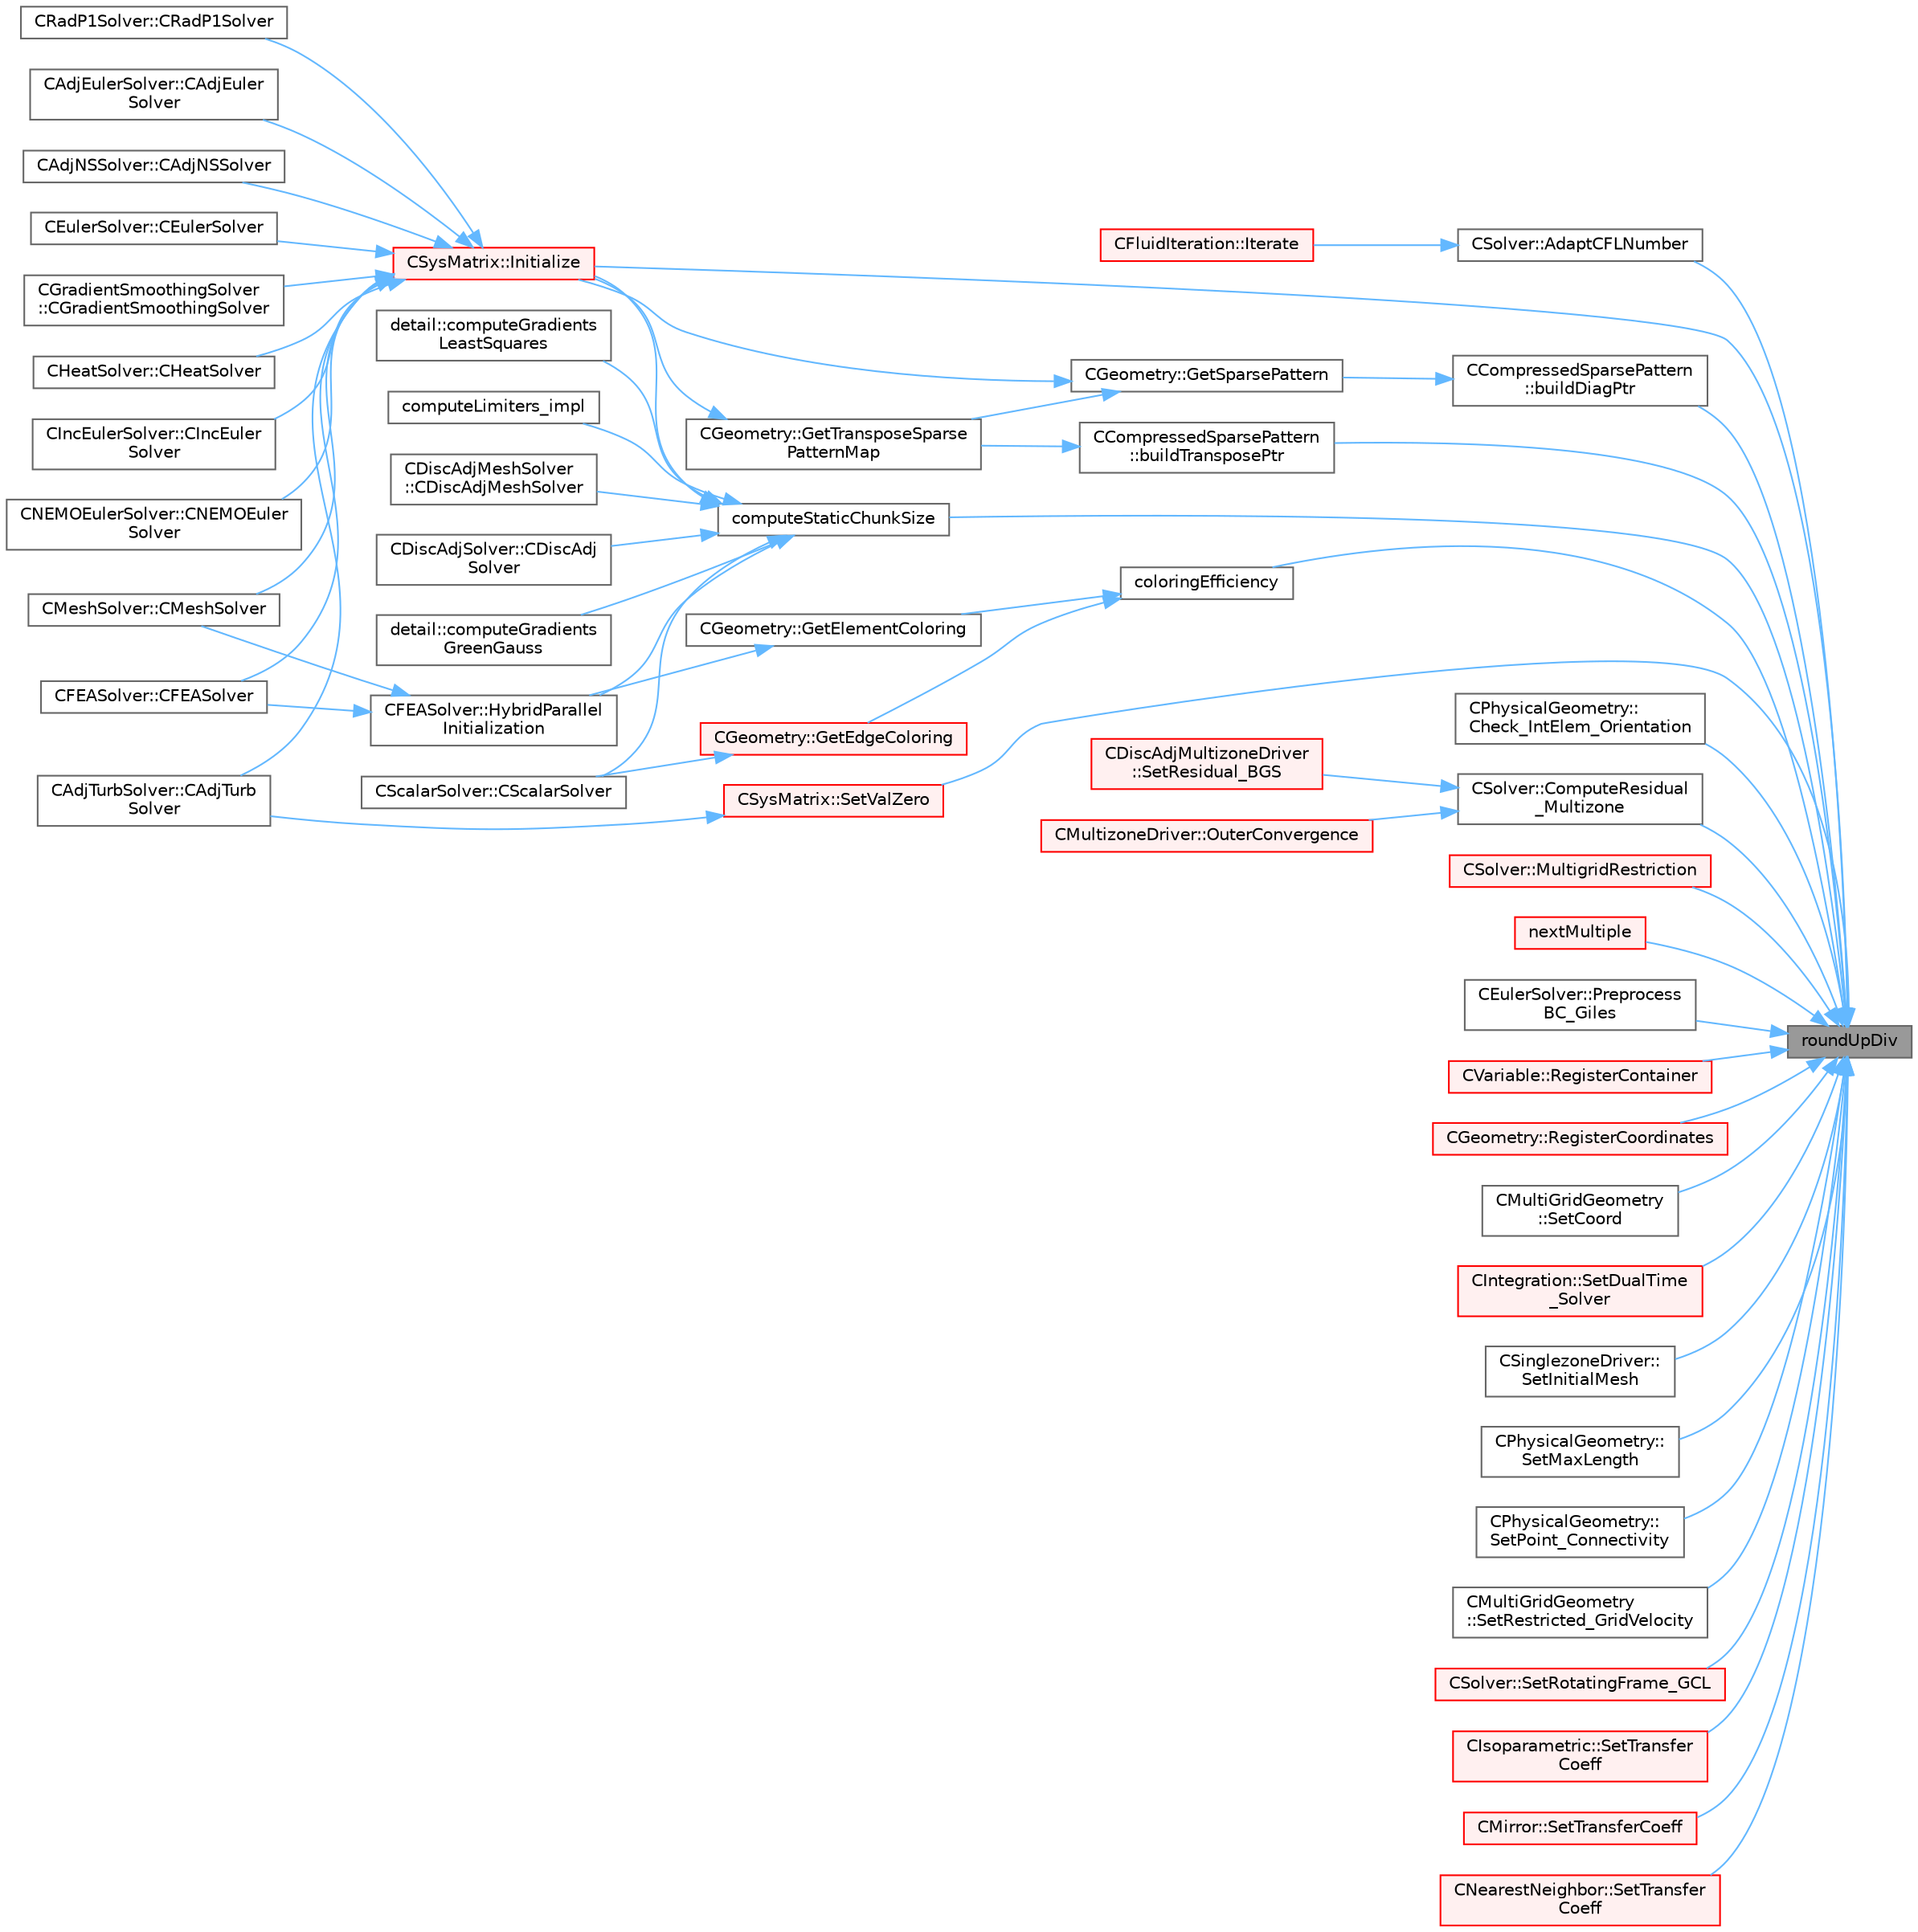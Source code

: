 digraph "roundUpDiv"
{
 // LATEX_PDF_SIZE
  bgcolor="transparent";
  edge [fontname=Helvetica,fontsize=10,labelfontname=Helvetica,labelfontsize=10];
  node [fontname=Helvetica,fontsize=10,shape=box,height=0.2,width=0.4];
  rankdir="RL";
  Node1 [id="Node000001",label="roundUpDiv",height=0.2,width=0.4,color="gray40", fillcolor="grey60", style="filled", fontcolor="black",tooltip="Integer division rounding up."];
  Node1 -> Node2 [id="edge1_Node000001_Node000002",dir="back",color="steelblue1",style="solid",tooltip=" "];
  Node2 [id="Node000002",label="CSolver::AdaptCFLNumber",height=0.2,width=0.4,color="grey40", fillcolor="white", style="filled",URL="$classCSolver.html#a7db35f21bf505e35cce4bcdf38af3b2a",tooltip="Adapt the CFL number based on the local under-relaxation parameters computed for each nonlinear itera..."];
  Node2 -> Node3 [id="edge2_Node000002_Node000003",dir="back",color="steelblue1",style="solid",tooltip=" "];
  Node3 [id="Node000003",label="CFluidIteration::Iterate",height=0.2,width=0.4,color="red", fillcolor="#FFF0F0", style="filled",URL="$classCFluidIteration.html#a9ce0d8765aff42207afcd2c9ab6f71d8",tooltip="Perform a single iteration of the fluid system."];
  Node1 -> Node5 [id="edge3_Node000001_Node000005",dir="back",color="steelblue1",style="solid",tooltip=" "];
  Node5 [id="Node000005",label="CCompressedSparsePattern\l::buildDiagPtr",height=0.2,width=0.4,color="grey40", fillcolor="white", style="filled",URL="$classCCompressedSparsePattern.html#ae5cfc35029134b4312a9c50380e41b75",tooltip="Build a list of pointers to the diagonal entries of the pattern."];
  Node5 -> Node6 [id="edge4_Node000005_Node000006",dir="back",color="steelblue1",style="solid",tooltip=" "];
  Node6 [id="Node000006",label="CGeometry::GetSparsePattern",height=0.2,width=0.4,color="grey40", fillcolor="white", style="filled",URL="$classCGeometry.html#ae9384368c5032d69b68a389fef8ded4b",tooltip="Get the sparse pattern of \"type\" with given level of fill."];
  Node6 -> Node7 [id="edge5_Node000006_Node000007",dir="back",color="steelblue1",style="solid",tooltip=" "];
  Node7 [id="Node000007",label="CGeometry::GetTransposeSparse\lPatternMap",height=0.2,width=0.4,color="grey40", fillcolor="white", style="filled",URL="$classCGeometry.html#a93838f0e718dd1c69b1a39e30083ad88",tooltip="Get the transpose of the (main, i.e 0 fill) sparse pattern (e.g. CSR becomes CSC)."];
  Node7 -> Node8 [id="edge6_Node000007_Node000008",dir="back",color="steelblue1",style="solid",tooltip=" "];
  Node8 [id="Node000008",label="CSysMatrix::Initialize",height=0.2,width=0.4,color="red", fillcolor="#FFF0F0", style="filled",URL="$classCSysMatrix.html#ae17220ac30c2abcc7fdd3c5dc8f04571",tooltip="Initializes the sparse matrix."];
  Node8 -> Node9 [id="edge7_Node000008_Node000009",dir="back",color="steelblue1",style="solid",tooltip=" "];
  Node9 [id="Node000009",label="CAdjEulerSolver::CAdjEuler\lSolver",height=0.2,width=0.4,color="grey40", fillcolor="white", style="filled",URL="$classCAdjEulerSolver.html#a0a739888df9436d4707665d152a7af1a",tooltip=" "];
  Node8 -> Node10 [id="edge8_Node000008_Node000010",dir="back",color="steelblue1",style="solid",tooltip=" "];
  Node10 [id="Node000010",label="CAdjNSSolver::CAdjNSSolver",height=0.2,width=0.4,color="grey40", fillcolor="white", style="filled",URL="$classCAdjNSSolver.html#a323f1dc7c0b9fe00d1911eeeea365d46",tooltip=" "];
  Node8 -> Node11 [id="edge9_Node000008_Node000011",dir="back",color="steelblue1",style="solid",tooltip=" "];
  Node11 [id="Node000011",label="CAdjTurbSolver::CAdjTurb\lSolver",height=0.2,width=0.4,color="grey40", fillcolor="white", style="filled",URL="$classCAdjTurbSolver.html#a621bdae0b081f25a67425cc037cd90a2",tooltip=" "];
  Node8 -> Node12 [id="edge10_Node000008_Node000012",dir="back",color="steelblue1",style="solid",tooltip=" "];
  Node12 [id="Node000012",label="CEulerSolver::CEulerSolver",height=0.2,width=0.4,color="grey40", fillcolor="white", style="filled",URL="$classCEulerSolver.html#acb987947b2e76a9900605cb5fee72460",tooltip="Main constructor of this class."];
  Node8 -> Node13 [id="edge11_Node000008_Node000013",dir="back",color="steelblue1",style="solid",tooltip=" "];
  Node13 [id="Node000013",label="CFEASolver::CFEASolver",height=0.2,width=0.4,color="grey40", fillcolor="white", style="filled",URL="$classCFEASolver.html#a1d4c7d17d9c7143d3079fc78fae1599d",tooltip=" "];
  Node8 -> Node14 [id="edge12_Node000008_Node000014",dir="back",color="steelblue1",style="solid",tooltip=" "];
  Node14 [id="Node000014",label="CGradientSmoothingSolver\l::CGradientSmoothingSolver",height=0.2,width=0.4,color="grey40", fillcolor="white", style="filled",URL="$classCGradientSmoothingSolver.html#a388e06af9042060ac43193566bb03cc8",tooltip="Constructor of the class."];
  Node8 -> Node15 [id="edge13_Node000008_Node000015",dir="back",color="steelblue1",style="solid",tooltip=" "];
  Node15 [id="Node000015",label="CHeatSolver::CHeatSolver",height=0.2,width=0.4,color="grey40", fillcolor="white", style="filled",URL="$classCHeatSolver.html#a89c9ece2b98a950e53f4ee9482968186",tooltip="Constructor of the class."];
  Node8 -> Node16 [id="edge14_Node000008_Node000016",dir="back",color="steelblue1",style="solid",tooltip=" "];
  Node16 [id="Node000016",label="CIncEulerSolver::CIncEuler\lSolver",height=0.2,width=0.4,color="grey40", fillcolor="white", style="filled",URL="$classCIncEulerSolver.html#a2a0c72c1d1d79e45c69da03e01f6281a",tooltip="Constructor of the class."];
  Node8 -> Node17 [id="edge15_Node000008_Node000017",dir="back",color="steelblue1",style="solid",tooltip=" "];
  Node17 [id="Node000017",label="CMeshSolver::CMeshSolver",height=0.2,width=0.4,color="grey40", fillcolor="white", style="filled",URL="$classCMeshSolver.html#a728930536c48c01f17b91808115fdb91",tooltip="Constructor of the class."];
  Node8 -> Node18 [id="edge16_Node000008_Node000018",dir="back",color="steelblue1",style="solid",tooltip=" "];
  Node18 [id="Node000018",label="CNEMOEulerSolver::CNEMOEuler\lSolver",height=0.2,width=0.4,color="grey40", fillcolor="white", style="filled",URL="$classCNEMOEulerSolver.html#a192d56e184ee19ad0b0dd3282b74f1e6",tooltip="Contructor of the class."];
  Node8 -> Node19 [id="edge17_Node000008_Node000019",dir="back",color="steelblue1",style="solid",tooltip=" "];
  Node19 [id="Node000019",label="CRadP1Solver::CRadP1Solver",height=0.2,width=0.4,color="grey40", fillcolor="white", style="filled",URL="$classCRadP1Solver.html#ae423cf9af88b527eb54ebce86227d96a",tooltip=" "];
  Node6 -> Node8 [id="edge18_Node000006_Node000008",dir="back",color="steelblue1",style="solid",tooltip=" "];
  Node1 -> Node27 [id="edge19_Node000001_Node000027",dir="back",color="steelblue1",style="solid",tooltip=" "];
  Node27 [id="Node000027",label="CCompressedSparsePattern\l::buildTransposePtr",height=0.2,width=0.4,color="grey40", fillcolor="white", style="filled",URL="$classCCompressedSparsePattern.html#aeda12f12ffb4d5161ec075c63c0f9042",tooltip="Build a list of pointers to the transpose entries of the pattern, requires symmetry."];
  Node27 -> Node7 [id="edge20_Node000027_Node000007",dir="back",color="steelblue1",style="solid",tooltip=" "];
  Node1 -> Node28 [id="edge21_Node000001_Node000028",dir="back",color="steelblue1",style="solid",tooltip=" "];
  Node28 [id="Node000028",label="CPhysicalGeometry::\lCheck_IntElem_Orientation",height=0.2,width=0.4,color="grey40", fillcolor="white", style="filled",URL="$classCPhysicalGeometry.html#a8d4cd9d60573e8a9486d07c7b12c90a3",tooltip="Check the volume element orientation."];
  Node1 -> Node29 [id="edge22_Node000001_Node000029",dir="back",color="steelblue1",style="solid",tooltip=" "];
  Node29 [id="Node000029",label="coloringEfficiency",height=0.2,width=0.4,color="grey40", fillcolor="white", style="filled",URL="$group__Graph.html#gaea8c9d7c72288411a5bc2c8dc14c7086",tooltip="Computes the efficiency of a grid coloring for given number of threads and chunk size."];
  Node29 -> Node30 [id="edge23_Node000029_Node000030",dir="back",color="steelblue1",style="solid",tooltip=" "];
  Node30 [id="Node000030",label="CGeometry::GetEdgeColoring",height=0.2,width=0.4,color="red", fillcolor="#FFF0F0", style="filled",URL="$classCGeometry.html#a1918f1d5fd5404f35ab64407242b5d24",tooltip="Get the edge coloring."];
  Node30 -> Node31 [id="edge24_Node000030_Node000031",dir="back",color="steelblue1",style="solid",tooltip=" "];
  Node31 [id="Node000031",label="CScalarSolver::CScalarSolver",height=0.2,width=0.4,color="grey40", fillcolor="white", style="filled",URL="$classCScalarSolver.html#a1afc69d5b797a6ca3951cc43e5594313",tooltip="Constructor of the class."];
  Node29 -> Node33 [id="edge25_Node000029_Node000033",dir="back",color="steelblue1",style="solid",tooltip=" "];
  Node33 [id="Node000033",label="CGeometry::GetElementColoring",height=0.2,width=0.4,color="grey40", fillcolor="white", style="filled",URL="$classCGeometry.html#a0958106e0ba545db5ff7fdcf7a8583ba",tooltip="Get the element coloring."];
  Node33 -> Node34 [id="edge26_Node000033_Node000034",dir="back",color="steelblue1",style="solid",tooltip=" "];
  Node34 [id="Node000034",label="CFEASolver::HybridParallel\lInitialization",height=0.2,width=0.4,color="grey40", fillcolor="white", style="filled",URL="$classCFEASolver.html#abcef9eb21dd43cbf8598bdfea0f9fef8",tooltip="Actions required to initialize the supporting variables for hybrid parallel execution."];
  Node34 -> Node13 [id="edge27_Node000034_Node000013",dir="back",color="steelblue1",style="solid",tooltip=" "];
  Node34 -> Node17 [id="edge28_Node000034_Node000017",dir="back",color="steelblue1",style="solid",tooltip=" "];
  Node1 -> Node35 [id="edge29_Node000001_Node000035",dir="back",color="steelblue1",style="solid",tooltip=" "];
  Node35 [id="Node000035",label="CSolver::ComputeResidual\l_Multizone",height=0.2,width=0.4,color="grey40", fillcolor="white", style="filled",URL="$classCSolver.html#a58839dc01d8caf2d729382d282481083",tooltip="Set the value of the max residual and RMS residual."];
  Node35 -> Node36 [id="edge30_Node000035_Node000036",dir="back",color="steelblue1",style="solid",tooltip=" "];
  Node36 [id="Node000036",label="CMultizoneDriver::OuterConvergence",height=0.2,width=0.4,color="red", fillcolor="#FFF0F0", style="filled",URL="$classCMultizoneDriver.html#ae72bb40195e4066bc4be4adfb0df29e9",tooltip="Check the convergence at the outer level."];
  Node35 -> Node41 [id="edge31_Node000035_Node000041",dir="back",color="steelblue1",style="solid",tooltip=" "];
  Node41 [id="Node000041",label="CDiscAdjMultizoneDriver\l::SetResidual_BGS",height=0.2,width=0.4,color="red", fillcolor="#FFF0F0", style="filled",URL="$classCDiscAdjMultizoneDriver.html#a0376ab7c0cb40fa091ff34d3b99e597c",tooltip="Compute BGS residuals."];
  Node1 -> Node44 [id="edge32_Node000001_Node000044",dir="back",color="steelblue1",style="solid",tooltip=" "];
  Node44 [id="Node000044",label="computeStaticChunkSize",height=0.2,width=0.4,color="grey40", fillcolor="white", style="filled",URL="$omp__structure_8hpp.html#a6a308c63005823370a2ffd6a82f3868f",tooltip="Compute a chunk size based on totalWork and number of threads such that all threads get the same numb..."];
  Node44 -> Node45 [id="edge33_Node000044_Node000045",dir="back",color="steelblue1",style="solid",tooltip=" "];
  Node45 [id="Node000045",label="CDiscAdjMeshSolver\l::CDiscAdjMeshSolver",height=0.2,width=0.4,color="grey40", fillcolor="white", style="filled",URL="$classCDiscAdjMeshSolver.html#a346e76045c3b527d32288d0d9a7a2bab",tooltip=" "];
  Node44 -> Node46 [id="edge34_Node000044_Node000046",dir="back",color="steelblue1",style="solid",tooltip=" "];
  Node46 [id="Node000046",label="CDiscAdjSolver::CDiscAdj\lSolver",height=0.2,width=0.4,color="grey40", fillcolor="white", style="filled",URL="$classCDiscAdjSolver.html#aa229f12a021f2b1a7b4467fe000dc0b9",tooltip=" "];
  Node44 -> Node47 [id="edge35_Node000044_Node000047",dir="back",color="steelblue1",style="solid",tooltip=" "];
  Node47 [id="Node000047",label="detail::computeGradients\lGreenGauss",height=0.2,width=0.4,color="grey40", fillcolor="white", style="filled",URL="$group__FvmAlgos.html#ga031dfb21c1777c986ae93d716ec4568b",tooltip="Compute the gradient of a field using the Green-Gauss theorem."];
  Node44 -> Node48 [id="edge36_Node000044_Node000048",dir="back",color="steelblue1",style="solid",tooltip=" "];
  Node48 [id="Node000048",label="detail::computeGradients\lLeastSquares",height=0.2,width=0.4,color="grey40", fillcolor="white", style="filled",URL="$group__FvmAlgos.html#ga186a32bf8b211a50432fe55a6a608c21",tooltip="Compute the gradient of a field using inverse-distance-weighted or unweighted Least-Squares approxima..."];
  Node44 -> Node49 [id="edge37_Node000044_Node000049",dir="back",color="steelblue1",style="solid",tooltip=" "];
  Node49 [id="Node000049",label="computeLimiters_impl",height=0.2,width=0.4,color="grey40", fillcolor="white", style="filled",URL="$group__FvmAlgos.html#ga4639562695f9dc19f098e6d00fcacde1",tooltip="Generic limiter computation for methods based on one limiter value per point (as opposed to one per e..."];
  Node44 -> Node31 [id="edge38_Node000044_Node000031",dir="back",color="steelblue1",style="solid",tooltip=" "];
  Node44 -> Node34 [id="edge39_Node000044_Node000034",dir="back",color="steelblue1",style="solid",tooltip=" "];
  Node44 -> Node8 [id="edge40_Node000044_Node000008",dir="back",color="steelblue1",style="solid",tooltip=" "];
  Node1 -> Node8 [id="edge41_Node000001_Node000008",dir="back",color="steelblue1",style="solid",tooltip=" "];
  Node1 -> Node50 [id="edge42_Node000001_Node000050",dir="back",color="steelblue1",style="solid",tooltip=" "];
  Node50 [id="Node000050",label="CSolver::MultigridRestriction",height=0.2,width=0.4,color="red", fillcolor="#FFF0F0", style="filled",URL="$classCSolver.html#ac9a98c784f8475134d597a8ccdcebe46",tooltip="Interpolate variables to a coarser grid level."];
  Node1 -> Node61 [id="edge43_Node000001_Node000061",dir="back",color="steelblue1",style="solid",tooltip=" "];
  Node61 [id="Node000061",label="nextMultiple",height=0.2,width=0.4,color="red", fillcolor="#FFF0F0", style="filled",URL="$omp__structure_8hpp.html#adb8cd1783c3fe468888c1c0a5b57cace",tooltip="Round up to next multiple."];
  Node1 -> Node82 [id="edge44_Node000001_Node000082",dir="back",color="steelblue1",style="solid",tooltip=" "];
  Node82 [id="Node000082",label="CEulerSolver::Preprocess\lBC_Giles",height=0.2,width=0.4,color="grey40", fillcolor="white", style="filled",URL="$classCEulerSolver.html#a4effd63e51aef9426ea0e327c104bb30",tooltip="It computes Fourier transformation for the needed quantities along the pitch for each span in turboma..."];
  Node1 -> Node83 [id="edge45_Node000001_Node000083",dir="back",color="steelblue1",style="solid",tooltip=" "];
  Node83 [id="Node000083",label="CVariable::RegisterContainer",height=0.2,width=0.4,color="red", fillcolor="#FFF0F0", style="filled",URL="$classCVariable.html#af1541ca69d90ce4edb06d587b3295504",tooltip=" "];
  Node1 -> Node93 [id="edge46_Node000001_Node000093",dir="back",color="steelblue1",style="solid",tooltip=" "];
  Node93 [id="Node000093",label="CGeometry::RegisterCoordinates",height=0.2,width=0.4,color="red", fillcolor="#FFF0F0", style="filled",URL="$classCGeometry.html#aad0d4c3828290ab6efd1104dec410ed3",tooltip="Register the coordinates of the mesh nodes."];
  Node1 -> Node97 [id="edge47_Node000001_Node000097",dir="back",color="steelblue1",style="solid",tooltip=" "];
  Node97 [id="Node000097",label="CMultiGridGeometry\l::SetCoord",height=0.2,width=0.4,color="grey40", fillcolor="white", style="filled",URL="$classCMultiGridGeometry.html#a3e4c07f4473ae6066ff0c9078eb1a63a",tooltip="Set a representative coordinates of the agglomerated control volume."];
  Node1 -> Node98 [id="edge48_Node000001_Node000098",dir="back",color="steelblue1",style="solid",tooltip=" "];
  Node98 [id="Node000098",label="CIntegration::SetDualTime\l_Solver",height=0.2,width=0.4,color="red", fillcolor="#FFF0F0", style="filled",URL="$classCIntegration.html#af5925ab429e81961af5f79740055e48e",tooltip="Save the solution at different time steps, and reset certain fields for the next timestep."];
  Node1 -> Node103 [id="edge49_Node000001_Node000103",dir="back",color="steelblue1",style="solid",tooltip=" "];
  Node103 [id="Node000103",label="CSinglezoneDriver::\lSetInitialMesh",height=0.2,width=0.4,color="grey40", fillcolor="white", style="filled",URL="$classCSinglezoneDriver.html#aec7315f833718d3f1ac6c2fb2b2a661b",tooltip="Perform a mesh deformation as initial condition."];
  Node1 -> Node104 [id="edge50_Node000001_Node000104",dir="back",color="steelblue1",style="solid",tooltip=" "];
  Node104 [id="Node000104",label="CPhysicalGeometry::\lSetMaxLength",height=0.2,width=0.4,color="grey40", fillcolor="white", style="filled",URL="$classCPhysicalGeometry.html#ad7c08b67e40f383f1d86439adec70854",tooltip="Set the maximum cell-center to cell-center distance for CVs."];
  Node1 -> Node105 [id="edge51_Node000001_Node000105",dir="back",color="steelblue1",style="solid",tooltip=" "];
  Node105 [id="Node000105",label="CPhysicalGeometry::\lSetPoint_Connectivity",height=0.2,width=0.4,color="grey40", fillcolor="white", style="filled",URL="$classCPhysicalGeometry.html#ab0568a0b65f24202290007ca97e5e050",tooltip="Set points which surround a point."];
  Node1 -> Node106 [id="edge52_Node000001_Node000106",dir="back",color="steelblue1",style="solid",tooltip=" "];
  Node106 [id="Node000106",label="CMultiGridGeometry\l::SetRestricted_GridVelocity",height=0.2,width=0.4,color="grey40", fillcolor="white", style="filled",URL="$classCMultiGridGeometry.html#a93ad7df528090f8cd645a4691e4b13fd",tooltip="Set the grid velocity at each node in the coarse mesh level based on a restriction from a finer mesh."];
  Node1 -> Node107 [id="edge53_Node000001_Node000107",dir="back",color="steelblue1",style="solid",tooltip=" "];
  Node107 [id="Node000107",label="CSolver::SetRotatingFrame_GCL",height=0.2,width=0.4,color="red", fillcolor="#FFF0F0", style="filled",URL="$classCSolver.html#a12b6394ab7881167d168b3d2aa3a1fc7",tooltip="Set Value of the residual due to the Geometric Conservation Law (GCL) for steady rotating frame probl..."];
  Node1 -> Node109 [id="edge54_Node000001_Node000109",dir="back",color="steelblue1",style="solid",tooltip=" "];
  Node109 [id="Node000109",label="CIsoparametric::SetTransfer\lCoeff",height=0.2,width=0.4,color="red", fillcolor="#FFF0F0", style="filled",URL="$classCIsoparametric.html#a49aa2bab50cc3150fd09d95710bfbf05",tooltip="Set up transfer matrix defining relation between two meshes."];
  Node1 -> Node111 [id="edge55_Node000001_Node000111",dir="back",color="steelblue1",style="solid",tooltip=" "];
  Node111 [id="Node000111",label="CMirror::SetTransferCoeff",height=0.2,width=0.4,color="red", fillcolor="#FFF0F0", style="filled",URL="$classCMirror.html#ae10062578d5514be2b13fa303fab3bd8",tooltip="Set up transfer matrix defining relation between two meshes."];
  Node1 -> Node113 [id="edge56_Node000001_Node000113",dir="back",color="steelblue1",style="solid",tooltip=" "];
  Node113 [id="Node000113",label="CNearestNeighbor::SetTransfer\lCoeff",height=0.2,width=0.4,color="red", fillcolor="#FFF0F0", style="filled",URL="$classCNearestNeighbor.html#aad385224aa3e0421de2b3dabe9c7a75f",tooltip="Set up transfer matrix defining relation between two meshes."];
  Node1 -> Node115 [id="edge57_Node000001_Node000115",dir="back",color="steelblue1",style="solid",tooltip=" "];
  Node115 [id="Node000115",label="CSysMatrix::SetValZero",height=0.2,width=0.4,color="red", fillcolor="#FFF0F0", style="filled",URL="$classCSysMatrix.html#a8f974ad2e089dccfc99ea21a4ef5a819",tooltip="Sets to zero all the entries of the sparse matrix."];
  Node115 -> Node11 [id="edge58_Node000115_Node000011",dir="back",color="steelblue1",style="solid",tooltip=" "];
}
